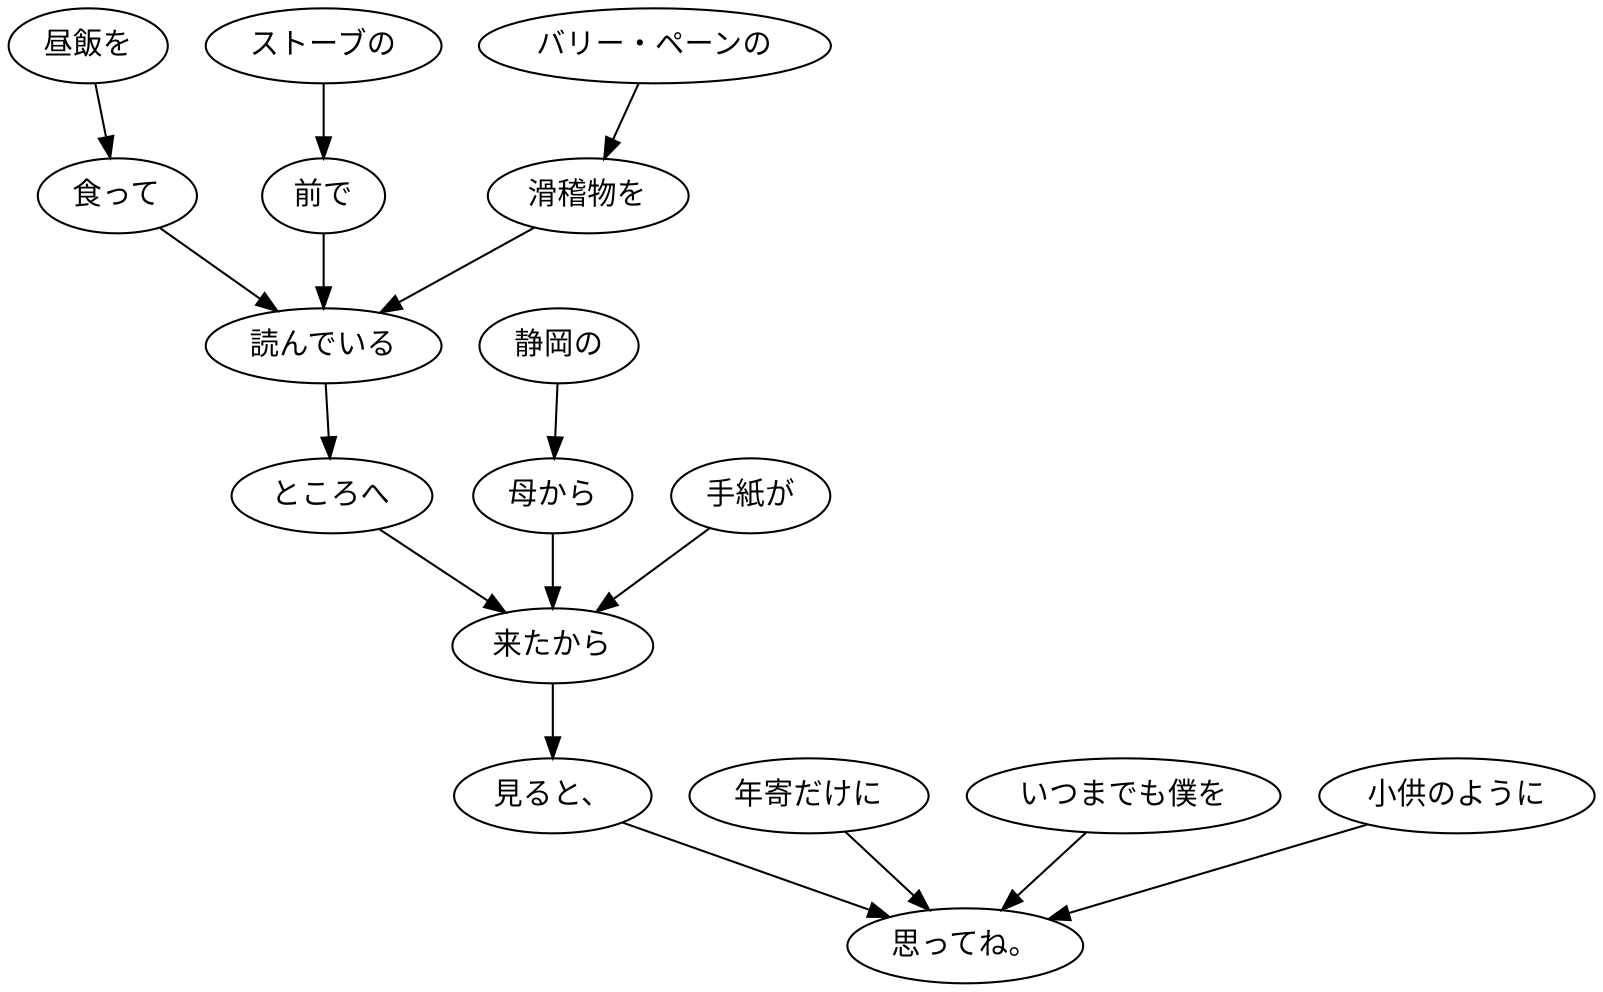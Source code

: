 digraph graph1042 {
	node0 [label="昼飯を"];
	node1 [label="食って"];
	node2 [label="ストーブの"];
	node3 [label="前で"];
	node4 [label="バリー・ペーンの"];
	node5 [label="滑稽物を"];
	node6 [label="読んでいる"];
	node7 [label="ところへ"];
	node8 [label="静岡の"];
	node9 [label="母から"];
	node10 [label="手紙が"];
	node11 [label="来たから"];
	node12 [label="見ると、"];
	node13 [label="年寄だけに"];
	node14 [label="いつまでも僕を"];
	node15 [label="小供のように"];
	node16 [label="思ってね。"];
	node0 -> node1;
	node1 -> node6;
	node2 -> node3;
	node3 -> node6;
	node4 -> node5;
	node5 -> node6;
	node6 -> node7;
	node7 -> node11;
	node8 -> node9;
	node9 -> node11;
	node10 -> node11;
	node11 -> node12;
	node12 -> node16;
	node13 -> node16;
	node14 -> node16;
	node15 -> node16;
}
